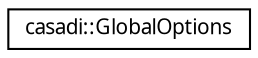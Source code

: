 digraph "Graphical Class Hierarchy"
{
  edge [fontname="FreeSans.ttf",fontsize="10",labelfontname="FreeSans.ttf",labelfontsize="10"];
  node [fontname="FreeSans.ttf",fontsize="10",shape=record];
  rankdir="LR";
  Node1 [label="casadi::GlobalOptions",height=0.2,width=0.4,color="black", fillcolor="white", style="filled",URL="$d6/dc7/classcasadi_1_1GlobalOptions.html",tooltip="Collects global CasADi options. "];
}
